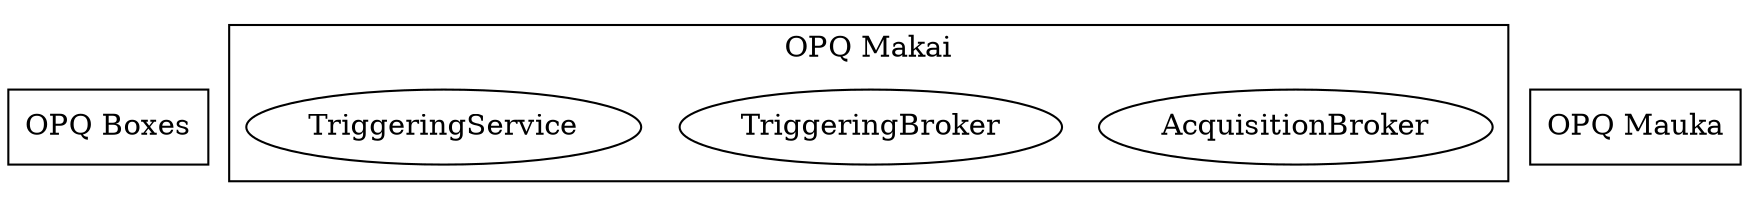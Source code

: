 digraph makai {
    OPQBoxes[shape="box", label="OPQ Boxes"]

    subgraph cluster_makai {
        label = "OPQ Makai";
        AcquisitionBroker
        TriggeringBroker
        TriggeringService
    }

    OPQMauka[shape=box, label="OPQ Mauka"]
}
